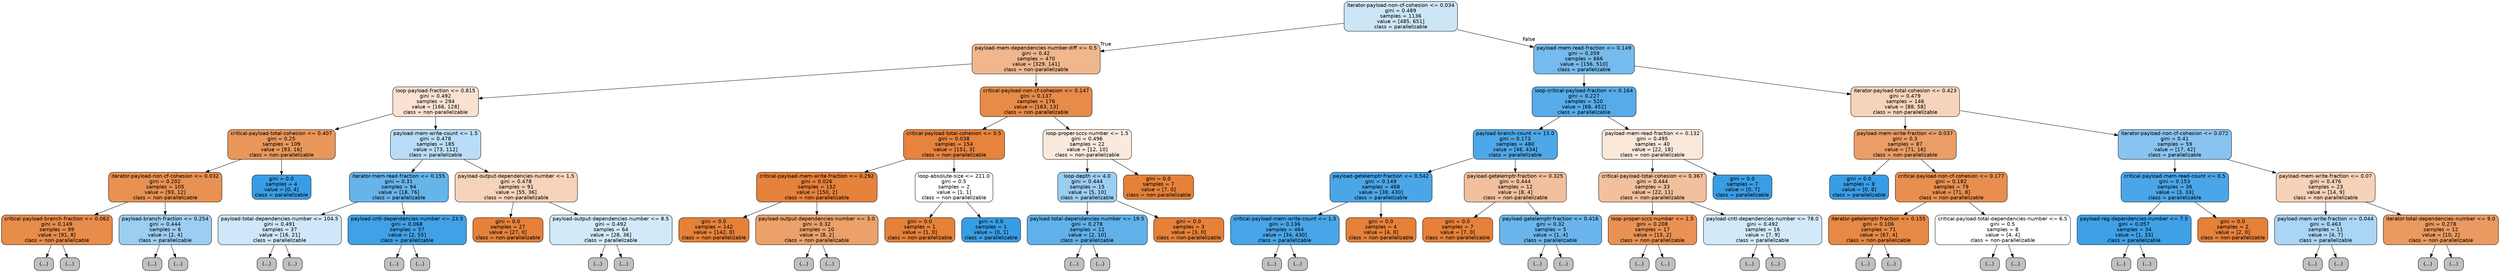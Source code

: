 digraph Tree {
node [shape=box, style="filled, rounded", color="black", fontname=helvetica] ;
edge [fontname=helvetica] ;
0 [label="iterator-payload-non-cf-cohesion <= 0.034\ngini = 0.489\nsamples = 1136\nvalue = [485, 651]\nclass = parallelizable", fillcolor="#399de541"] ;
1 [label="payload-mem-dependencies-number-diff <= 0.5\ngini = 0.42\nsamples = 470\nvalue = [329, 141]\nclass = non-parallelizable", fillcolor="#e5813992"] ;
0 -> 1 [labeldistance=2.5, labelangle=45, headlabel="True"] ;
2 [label="loop-payload-fraction <= 0.815\ngini = 0.492\nsamples = 294\nvalue = [166, 128]\nclass = non-parallelizable", fillcolor="#e581393a"] ;
1 -> 2 ;
3 [label="critical-payload-total-cohesion <= 0.407\ngini = 0.25\nsamples = 109\nvalue = [93, 16]\nclass = non-parallelizable", fillcolor="#e58139d3"] ;
2 -> 3 ;
4 [label="iterator-payload-non-cf-cohesion <= 0.032\ngini = 0.202\nsamples = 105\nvalue = [93, 12]\nclass = non-parallelizable", fillcolor="#e58139de"] ;
3 -> 4 ;
5 [label="critical-payload-branch-fraction <= 0.062\ngini = 0.149\nsamples = 99\nvalue = [91, 8]\nclass = non-parallelizable", fillcolor="#e58139e9"] ;
4 -> 5 ;
6 [label="(...)", fillcolor="#C0C0C0"] ;
5 -> 6 ;
9 [label="(...)", fillcolor="#C0C0C0"] ;
5 -> 9 ;
24 [label="payload-branch-fraction <= 0.254\ngini = 0.444\nsamples = 6\nvalue = [2, 4]\nclass = parallelizable", fillcolor="#399de57f"] ;
4 -> 24 ;
25 [label="(...)", fillcolor="#C0C0C0"] ;
24 -> 25 ;
26 [label="(...)", fillcolor="#C0C0C0"] ;
24 -> 26 ;
27 [label="gini = 0.0\nsamples = 4\nvalue = [0, 4]\nclass = parallelizable", fillcolor="#399de5ff"] ;
3 -> 27 ;
28 [label="payload-mem-write-count <= 1.5\ngini = 0.478\nsamples = 185\nvalue = [73, 112]\nclass = parallelizable", fillcolor="#399de559"] ;
2 -> 28 ;
29 [label="iterator-mem-read-fraction <= 0.155\ngini = 0.31\nsamples = 94\nvalue = [18, 76]\nclass = parallelizable", fillcolor="#399de5c3"] ;
28 -> 29 ;
30 [label="payload-total-dependencies-number <= 104.5\ngini = 0.491\nsamples = 37\nvalue = [16, 21]\nclass = parallelizable", fillcolor="#399de53d"] ;
29 -> 30 ;
31 [label="(...)", fillcolor="#C0C0C0"] ;
30 -> 31 ;
40 [label="(...)", fillcolor="#C0C0C0"] ;
30 -> 40 ;
43 [label="payload-cntl-dependencies-number <= 23.5\ngini = 0.068\nsamples = 57\nvalue = [2, 55]\nclass = parallelizable", fillcolor="#399de5f6"] ;
29 -> 43 ;
44 [label="(...)", fillcolor="#C0C0C0"] ;
43 -> 44 ;
47 [label="(...)", fillcolor="#C0C0C0"] ;
43 -> 47 ;
48 [label="payload-output-dependencies-number <= 1.5\ngini = 0.478\nsamples = 91\nvalue = [55, 36]\nclass = non-parallelizable", fillcolor="#e5813958"] ;
28 -> 48 ;
49 [label="gini = 0.0\nsamples = 27\nvalue = [27, 0]\nclass = non-parallelizable", fillcolor="#e58139ff"] ;
48 -> 49 ;
50 [label="payload-output-dependencies-number <= 8.5\ngini = 0.492\nsamples = 64\nvalue = [28, 36]\nclass = parallelizable", fillcolor="#399de539"] ;
48 -> 50 ;
51 [label="(...)", fillcolor="#C0C0C0"] ;
50 -> 51 ;
58 [label="(...)", fillcolor="#C0C0C0"] ;
50 -> 58 ;
63 [label="critical-payload-non-cf-cohesion <= 0.147\ngini = 0.137\nsamples = 176\nvalue = [163, 13]\nclass = non-parallelizable", fillcolor="#e58139eb"] ;
1 -> 63 ;
64 [label="critical-payload-total-cohesion <= 0.5\ngini = 0.038\nsamples = 154\nvalue = [151, 3]\nclass = non-parallelizable", fillcolor="#e58139fa"] ;
63 -> 64 ;
65 [label="critical-payload-mem-write-fraction <= 0.292\ngini = 0.026\nsamples = 152\nvalue = [150, 2]\nclass = non-parallelizable", fillcolor="#e58139fc"] ;
64 -> 65 ;
66 [label="gini = 0.0\nsamples = 142\nvalue = [142, 0]\nclass = non-parallelizable", fillcolor="#e58139ff"] ;
65 -> 66 ;
67 [label="payload-output-dependencies-number <= 3.0\ngini = 0.32\nsamples = 10\nvalue = [8, 2]\nclass = non-parallelizable", fillcolor="#e58139bf"] ;
65 -> 67 ;
68 [label="(...)", fillcolor="#C0C0C0"] ;
67 -> 68 ;
73 [label="(...)", fillcolor="#C0C0C0"] ;
67 -> 73 ;
74 [label="loop-absolute-size <= 211.0\ngini = 0.5\nsamples = 2\nvalue = [1, 1]\nclass = non-parallelizable", fillcolor="#e5813900"] ;
64 -> 74 ;
75 [label="gini = 0.0\nsamples = 1\nvalue = [1, 0]\nclass = non-parallelizable", fillcolor="#e58139ff"] ;
74 -> 75 ;
76 [label="gini = 0.0\nsamples = 1\nvalue = [0, 1]\nclass = parallelizable", fillcolor="#399de5ff"] ;
74 -> 76 ;
77 [label="loop-proper-sccs-number <= 1.5\ngini = 0.496\nsamples = 22\nvalue = [12, 10]\nclass = non-parallelizable", fillcolor="#e581392a"] ;
63 -> 77 ;
78 [label="loop-depth <= 4.0\ngini = 0.444\nsamples = 15\nvalue = [5, 10]\nclass = parallelizable", fillcolor="#399de57f"] ;
77 -> 78 ;
79 [label="payload-total-dependencies-number <= 19.5\ngini = 0.278\nsamples = 12\nvalue = [2, 10]\nclass = parallelizable", fillcolor="#399de5cc"] ;
78 -> 79 ;
80 [label="(...)", fillcolor="#C0C0C0"] ;
79 -> 80 ;
81 [label="(...)", fillcolor="#C0C0C0"] ;
79 -> 81 ;
84 [label="gini = 0.0\nsamples = 3\nvalue = [3, 0]\nclass = non-parallelizable", fillcolor="#e58139ff"] ;
78 -> 84 ;
85 [label="gini = 0.0\nsamples = 7\nvalue = [7, 0]\nclass = non-parallelizable", fillcolor="#e58139ff"] ;
77 -> 85 ;
86 [label="payload-mem-read-fraction <= 0.149\ngini = 0.359\nsamples = 666\nvalue = [156, 510]\nclass = parallelizable", fillcolor="#399de5b1"] ;
0 -> 86 [labeldistance=2.5, labelangle=-45, headlabel="False"] ;
87 [label="loop-critical-payload-fraction <= 0.164\ngini = 0.227\nsamples = 520\nvalue = [68, 452]\nclass = parallelizable", fillcolor="#399de5d9"] ;
86 -> 87 ;
88 [label="payload-branch-count <= 15.0\ngini = 0.173\nsamples = 480\nvalue = [46, 434]\nclass = parallelizable", fillcolor="#399de5e4"] ;
87 -> 88 ;
89 [label="payload-getelemptr-fraction <= 0.542\ngini = 0.149\nsamples = 468\nvalue = [38, 430]\nclass = parallelizable", fillcolor="#399de5e8"] ;
88 -> 89 ;
90 [label="critical-payload-mem-write-count <= 1.5\ngini = 0.136\nsamples = 464\nvalue = [34, 430]\nclass = parallelizable", fillcolor="#399de5eb"] ;
89 -> 90 ;
91 [label="(...)", fillcolor="#C0C0C0"] ;
90 -> 91 ;
142 [label="(...)", fillcolor="#C0C0C0"] ;
90 -> 142 ;
145 [label="gini = 0.0\nsamples = 4\nvalue = [4, 0]\nclass = non-parallelizable", fillcolor="#e58139ff"] ;
89 -> 145 ;
146 [label="payload-getelemptr-fraction <= 0.325\ngini = 0.444\nsamples = 12\nvalue = [8, 4]\nclass = non-parallelizable", fillcolor="#e581397f"] ;
88 -> 146 ;
147 [label="gini = 0.0\nsamples = 7\nvalue = [7, 0]\nclass = non-parallelizable", fillcolor="#e58139ff"] ;
146 -> 147 ;
148 [label="payload-getelemptr-fraction <= 0.416\ngini = 0.32\nsamples = 5\nvalue = [1, 4]\nclass = parallelizable", fillcolor="#399de5bf"] ;
146 -> 148 ;
149 [label="(...)", fillcolor="#C0C0C0"] ;
148 -> 149 ;
150 [label="(...)", fillcolor="#C0C0C0"] ;
148 -> 150 ;
151 [label="payload-mem-read-fraction <= 0.132\ngini = 0.495\nsamples = 40\nvalue = [22, 18]\nclass = non-parallelizable", fillcolor="#e581392e"] ;
87 -> 151 ;
152 [label="critical-payload-total-cohesion <= 0.367\ngini = 0.444\nsamples = 33\nvalue = [22, 11]\nclass = non-parallelizable", fillcolor="#e581397f"] ;
151 -> 152 ;
153 [label="loop-proper-sccs-number <= 1.5\ngini = 0.208\nsamples = 17\nvalue = [15, 2]\nclass = non-parallelizable", fillcolor="#e58139dd"] ;
152 -> 153 ;
154 [label="(...)", fillcolor="#C0C0C0"] ;
153 -> 154 ;
155 [label="(...)", fillcolor="#C0C0C0"] ;
153 -> 155 ;
158 [label="payload-cntl-dependencies-number <= 78.0\ngini = 0.492\nsamples = 16\nvalue = [7, 9]\nclass = parallelizable", fillcolor="#399de539"] ;
152 -> 158 ;
159 [label="(...)", fillcolor="#C0C0C0"] ;
158 -> 159 ;
164 [label="(...)", fillcolor="#C0C0C0"] ;
158 -> 164 ;
165 [label="gini = 0.0\nsamples = 7\nvalue = [0, 7]\nclass = parallelizable", fillcolor="#399de5ff"] ;
151 -> 165 ;
166 [label="iterator-payload-total-cohesion <= 0.423\ngini = 0.479\nsamples = 146\nvalue = [88, 58]\nclass = non-parallelizable", fillcolor="#e5813957"] ;
86 -> 166 ;
167 [label="payload-mem-write-fraction <= 0.037\ngini = 0.3\nsamples = 87\nvalue = [71, 16]\nclass = non-parallelizable", fillcolor="#e58139c6"] ;
166 -> 167 ;
168 [label="gini = 0.0\nsamples = 8\nvalue = [0, 8]\nclass = parallelizable", fillcolor="#399de5ff"] ;
167 -> 168 ;
169 [label="critical-payload-non-cf-cohesion <= 0.177\ngini = 0.182\nsamples = 79\nvalue = [71, 8]\nclass = non-parallelizable", fillcolor="#e58139e2"] ;
167 -> 169 ;
170 [label="iterator-getelemptr-fraction <= 0.155\ngini = 0.106\nsamples = 71\nvalue = [67, 4]\nclass = non-parallelizable", fillcolor="#e58139f0"] ;
169 -> 170 ;
171 [label="(...)", fillcolor="#C0C0C0"] ;
170 -> 171 ;
176 [label="(...)", fillcolor="#C0C0C0"] ;
170 -> 176 ;
179 [label="critical-payload-total-dependencies-number <= 6.5\ngini = 0.5\nsamples = 8\nvalue = [4, 4]\nclass = non-parallelizable", fillcolor="#e5813900"] ;
169 -> 179 ;
180 [label="(...)", fillcolor="#C0C0C0"] ;
179 -> 180 ;
181 [label="(...)", fillcolor="#C0C0C0"] ;
179 -> 181 ;
182 [label="iterator-payload-non-cf-cohesion <= 0.072\ngini = 0.41\nsamples = 59\nvalue = [17, 42]\nclass = parallelizable", fillcolor="#399de598"] ;
166 -> 182 ;
183 [label="critical-payload-mem-read-count <= 0.5\ngini = 0.153\nsamples = 36\nvalue = [3, 33]\nclass = parallelizable", fillcolor="#399de5e8"] ;
182 -> 183 ;
184 [label="payload-reg-dependencies-number <= 7.5\ngini = 0.057\nsamples = 34\nvalue = [1, 33]\nclass = parallelizable", fillcolor="#399de5f7"] ;
183 -> 184 ;
185 [label="(...)", fillcolor="#C0C0C0"] ;
184 -> 185 ;
186 [label="(...)", fillcolor="#C0C0C0"] ;
184 -> 186 ;
187 [label="gini = 0.0\nsamples = 2\nvalue = [2, 0]\nclass = non-parallelizable", fillcolor="#e58139ff"] ;
183 -> 187 ;
188 [label="payload-mem-write-fraction <= 0.07\ngini = 0.476\nsamples = 23\nvalue = [14, 9]\nclass = non-parallelizable", fillcolor="#e581395b"] ;
182 -> 188 ;
189 [label="payload-mem-write-fraction <= 0.044\ngini = 0.463\nsamples = 11\nvalue = [4, 7]\nclass = parallelizable", fillcolor="#399de56d"] ;
188 -> 189 ;
190 [label="(...)", fillcolor="#C0C0C0"] ;
189 -> 190 ;
195 [label="(...)", fillcolor="#C0C0C0"] ;
189 -> 195 ;
196 [label="iterator-total-dependencies-number <= 9.0\ngini = 0.278\nsamples = 12\nvalue = [10, 2]\nclass = non-parallelizable", fillcolor="#e58139cc"] ;
188 -> 196 ;
197 [label="(...)", fillcolor="#C0C0C0"] ;
196 -> 197 ;
198 [label="(...)", fillcolor="#C0C0C0"] ;
196 -> 198 ;
}